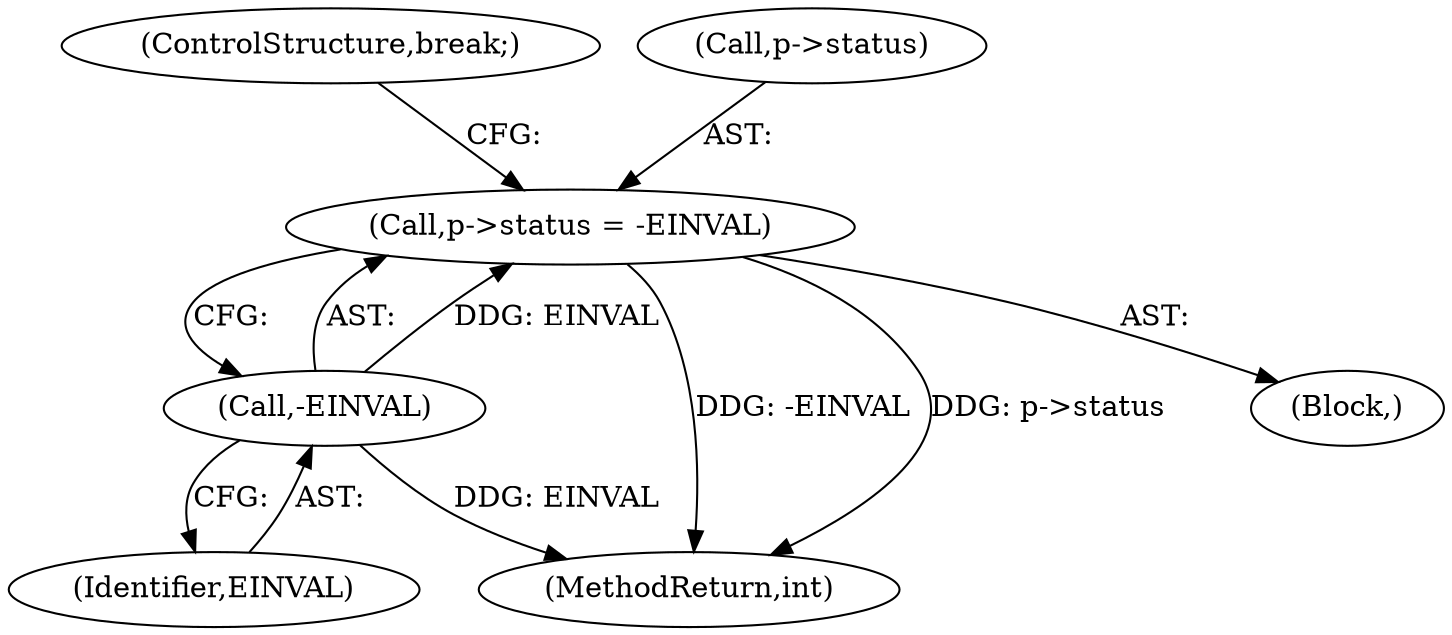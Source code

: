 digraph "0_Android_aeea52da00d210587fb3ed895de3d5f2e0264c88_11@pointer" {
"1000392" [label="(Call,p->status = -EINVAL)"];
"1000396" [label="(Call,-EINVAL)"];
"1000392" [label="(Call,p->status = -EINVAL)"];
"1000398" [label="(ControlStructure,break;)"];
"1001028" [label="(MethodReturn,int)"];
"1000397" [label="(Identifier,EINVAL)"];
"1000391" [label="(Block,)"];
"1000396" [label="(Call,-EINVAL)"];
"1000393" [label="(Call,p->status)"];
"1000392" -> "1000391"  [label="AST: "];
"1000392" -> "1000396"  [label="CFG: "];
"1000393" -> "1000392"  [label="AST: "];
"1000396" -> "1000392"  [label="AST: "];
"1000398" -> "1000392"  [label="CFG: "];
"1000392" -> "1001028"  [label="DDG: -EINVAL"];
"1000392" -> "1001028"  [label="DDG: p->status"];
"1000396" -> "1000392"  [label="DDG: EINVAL"];
"1000396" -> "1000397"  [label="CFG: "];
"1000397" -> "1000396"  [label="AST: "];
"1000396" -> "1001028"  [label="DDG: EINVAL"];
}
